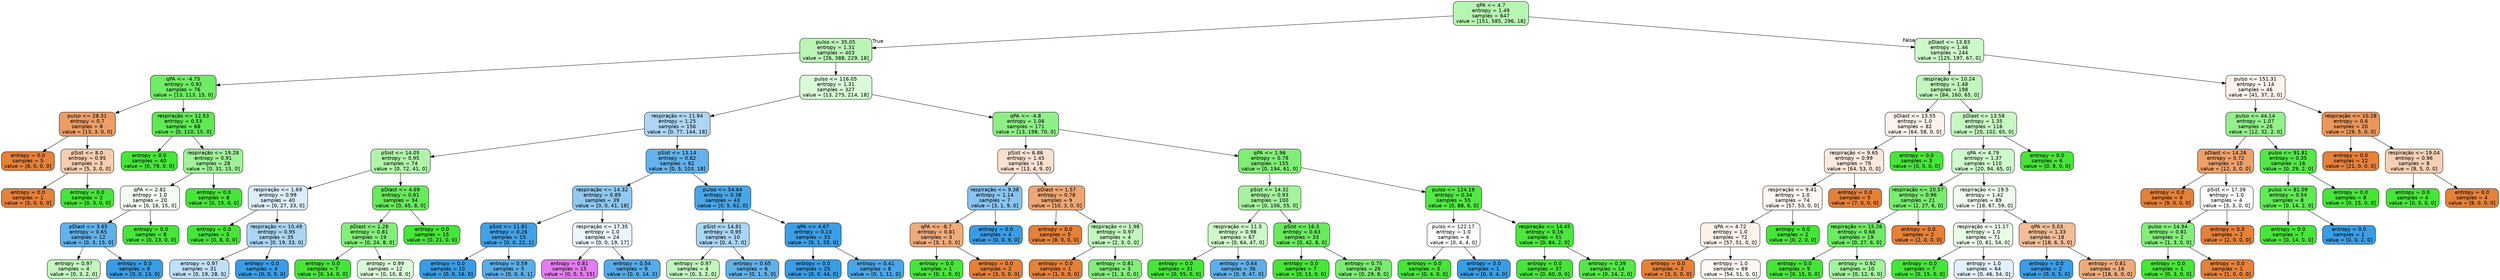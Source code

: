 digraph Tree {
node [shape=box, style="filled, rounded", color="black", fontname="helvetica"] ;
edge [fontname="helvetica"] ;
0 [label="qPA <= 4.7\nentropy = 1.49\nsamples = 647\nvalue = [151, 585, 296, 18]", fillcolor="#b8f5b3"] ;
1 [label="pulso <= 35.05\nentropy = 1.31\nsamples = 403\nvalue = [26, 388, 229, 18]", fillcolor="#bbf5b6"] ;
0 -> 1 [labeldistance=2.5, labelangle=45, headlabel="True"] ;
2 [label="qPA <= -4.75\nentropy = 0.92\nsamples = 76\nvalue = [13, 113, 15, 0]", fillcolor="#70eb65"] ;
1 -> 2 ;
3 [label="pulso <= 28.31\nentropy = 0.7\nsamples = 8\nvalue = [13, 3, 0, 0]", fillcolor="#eb9e67"] ;
2 -> 3 ;
4 [label="entropy = 0.0\nsamples = 5\nvalue = [8, 0, 0, 0]", fillcolor="#e58139"] ;
3 -> 4 ;
5 [label="pSist <= 8.0\nentropy = 0.95\nsamples = 3\nvalue = [5, 3, 0, 0]", fillcolor="#f5cdb0"] ;
3 -> 5 ;
6 [label="entropy = 0.0\nsamples = 1\nvalue = [5, 0, 0, 0]", fillcolor="#e58139"] ;
5 -> 6 ;
7 [label="entropy = 0.0\nsamples = 2\nvalue = [0, 3, 0, 0]", fillcolor="#47e539"] ;
5 -> 7 ;
8 [label="respiração <= 12.53\nentropy = 0.53\nsamples = 68\nvalue = [0, 110, 15, 0]", fillcolor="#60e954"] ;
2 -> 8 ;
9 [label="entropy = 0.0\nsamples = 40\nvalue = [0, 79, 0, 0]", fillcolor="#47e539"] ;
8 -> 9 ;
10 [label="respiração <= 19.28\nentropy = 0.91\nsamples = 28\nvalue = [0, 31, 15, 0]", fillcolor="#a0f299"] ;
8 -> 10 ;
11 [label="qPA <= 2.82\nentropy = 1.0\nsamples = 20\nvalue = [0, 16, 15, 0]", fillcolor="#f4fdf3"] ;
10 -> 11 ;
12 [label="pDiast <= 3.65\nentropy = 0.65\nsamples = 12\nvalue = [0, 3, 15, 0]", fillcolor="#61b1ea"] ;
11 -> 12 ;
13 [label="entropy = 0.97\nsamples = 4\nvalue = [0, 3, 2, 0]", fillcolor="#c2f6bd"] ;
12 -> 13 ;
14 [label="entropy = 0.0\nsamples = 8\nvalue = [0, 0, 13, 0]", fillcolor="#399de5"] ;
12 -> 14 ;
15 [label="entropy = 0.0\nsamples = 8\nvalue = [0, 13, 0, 0]", fillcolor="#47e539"] ;
11 -> 15 ;
16 [label="entropy = 0.0\nsamples = 8\nvalue = [0, 15, 0, 0]", fillcolor="#47e539"] ;
10 -> 16 ;
17 [label="pulso <= 116.05\nentropy = 1.31\nsamples = 327\nvalue = [13, 275, 214, 18]", fillcolor="#dafad8"] ;
1 -> 17 ;
18 [label="respiração <= 11.94\nentropy = 1.25\nsamples = 156\nvalue = [0, 77, 144, 18]", fillcolor="#add6f4"] ;
17 -> 18 ;
19 [label="pSist <= 14.05\nentropy = 0.95\nsamples = 74\nvalue = [0, 72, 41, 0]", fillcolor="#b0f4aa"] ;
18 -> 19 ;
20 [label="respiração <= 1.69\nentropy = 0.99\nsamples = 40\nvalue = [0, 27, 33, 0]", fillcolor="#dbedfa"] ;
19 -> 20 ;
21 [label="entropy = 0.0\nsamples = 5\nvalue = [0, 8, 0, 0]", fillcolor="#47e539"] ;
20 -> 21 ;
22 [label="respiração <= 10.49\nentropy = 0.95\nsamples = 35\nvalue = [0, 19, 33, 0]", fillcolor="#abd5f4"] ;
20 -> 22 ;
23 [label="entropy = 0.97\nsamples = 31\nvalue = [0, 19, 28, 0]", fillcolor="#bfe0f7"] ;
22 -> 23 ;
24 [label="entropy = 0.0\nsamples = 4\nvalue = [0, 0, 5, 0]", fillcolor="#399de5"] ;
22 -> 24 ;
25 [label="pDiast <= 4.69\nentropy = 0.61\nsamples = 34\nvalue = [0, 45, 8, 0]", fillcolor="#68ea5c"] ;
19 -> 25 ;
26 [label="pDiast <= 1.26\nentropy = 0.81\nsamples = 19\nvalue = [0, 24, 8, 0]", fillcolor="#84ee7b"] ;
25 -> 26 ;
27 [label="entropy = 0.0\nsamples = 7\nvalue = [0, 14, 0, 0]", fillcolor="#47e539"] ;
26 -> 27 ;
28 [label="entropy = 0.99\nsamples = 12\nvalue = [0, 10, 8, 0]", fillcolor="#dafad7"] ;
26 -> 28 ;
29 [label="entropy = 0.0\nsamples = 15\nvalue = [0, 21, 0, 0]", fillcolor="#47e539"] ;
25 -> 29 ;
30 [label="pSist <= 13.14\nentropy = 0.82\nsamples = 82\nvalue = [0, 5, 103, 18]", fillcolor="#63b2eb"] ;
18 -> 30 ;
31 [label="respiração <= 14.32\nentropy = 0.89\nsamples = 39\nvalue = [0, 0, 41, 18]", fillcolor="#90c8f0"] ;
30 -> 31 ;
32 [label="pSist <= 11.81\nentropy = 0.26\nsamples = 15\nvalue = [0, 0, 22, 1]", fillcolor="#42a1e6"] ;
31 -> 32 ;
33 [label="entropy = 0.0\nsamples = 10\nvalue = [0, 0, 16, 0]", fillcolor="#399de5"] ;
32 -> 33 ;
34 [label="entropy = 0.59\nsamples = 5\nvalue = [0, 0, 6, 1]", fillcolor="#5aade9"] ;
32 -> 34 ;
35 [label="respiração <= 17.35\nentropy = 1.0\nsamples = 24\nvalue = [0, 0, 19, 17]", fillcolor="#eaf5fc"] ;
31 -> 35 ;
36 [label="entropy = 0.81\nsamples = 15\nvalue = [0, 0, 5, 15]", fillcolor="#e47bee"] ;
35 -> 36 ;
37 [label="entropy = 0.54\nsamples = 9\nvalue = [0, 0, 14, 2]", fillcolor="#55abe9"] ;
35 -> 37 ;
38 [label="pulso <= 54.64\nentropy = 0.38\nsamples = 43\nvalue = [0, 5, 62, 0]", fillcolor="#49a5e7"] ;
30 -> 38 ;
39 [label="pSist <= 14.81\nentropy = 0.95\nsamples = 10\nvalue = [0, 4, 7, 0]", fillcolor="#aad5f4"] ;
38 -> 39 ;
40 [label="entropy = 0.97\nsamples = 4\nvalue = [0, 3, 2, 0]", fillcolor="#c2f6bd"] ;
39 -> 40 ;
41 [label="entropy = 0.65\nsamples = 6\nvalue = [0, 1, 5, 0]", fillcolor="#61b1ea"] ;
39 -> 41 ;
42 [label="qPA <= 4.67\nentropy = 0.13\nsamples = 33\nvalue = [0, 1, 55, 0]", fillcolor="#3d9fe5"] ;
38 -> 42 ;
43 [label="entropy = 0.0\nsamples = 25\nvalue = [0, 0, 44, 0]", fillcolor="#399de5"] ;
42 -> 43 ;
44 [label="entropy = 0.41\nsamples = 8\nvalue = [0, 1, 11, 0]", fillcolor="#4ba6e7"] ;
42 -> 44 ;
45 [label="qPA <= -4.8\nentropy = 1.06\nsamples = 171\nvalue = [13, 198, 70, 0]", fillcolor="#8fef87"] ;
17 -> 45 ;
46 [label="pSist <= 6.86\nentropy = 1.45\nsamples = 16\nvalue = [13, 4, 9, 0]", fillcolor="#f9e1d0"] ;
45 -> 46 ;
47 [label="respiração <= 9.38\nentropy = 1.14\nsamples = 7\nvalue = [3, 1, 9, 0]", fillcolor="#88c4ef"] ;
46 -> 47 ;
48 [label="qPA <= -8.7\nentropy = 0.81\nsamples = 3\nvalue = [3, 1, 0, 0]", fillcolor="#eeab7b"] ;
47 -> 48 ;
49 [label="entropy = 0.0\nsamples = 1\nvalue = [0, 1, 0, 0]", fillcolor="#47e539"] ;
48 -> 49 ;
50 [label="entropy = 0.0\nsamples = 2\nvalue = [3, 0, 0, 0]", fillcolor="#e58139"] ;
48 -> 50 ;
51 [label="entropy = 0.0\nsamples = 4\nvalue = [0, 0, 9, 0]", fillcolor="#399de5"] ;
47 -> 51 ;
52 [label="pDiast <= 1.57\nentropy = 0.78\nsamples = 9\nvalue = [10, 3, 0, 0]", fillcolor="#eda774"] ;
46 -> 52 ;
53 [label="entropy = 0.0\nsamples = 5\nvalue = [8, 0, 0, 0]", fillcolor="#e58139"] ;
52 -> 53 ;
54 [label="respiração <= 1.98\nentropy = 0.97\nsamples = 4\nvalue = [2, 3, 0, 0]", fillcolor="#c2f6bd"] ;
52 -> 54 ;
55 [label="entropy = 0.0\nsamples = 1\nvalue = [1, 0, 0, 0]", fillcolor="#e58139"] ;
54 -> 55 ;
56 [label="entropy = 0.81\nsamples = 3\nvalue = [1, 3, 0, 0]", fillcolor="#84ee7b"] ;
54 -> 56 ;
57 [label="qPA <= 1.96\nentropy = 0.79\nsamples = 155\nvalue = [0, 194, 61, 0]", fillcolor="#81ed77"] ;
45 -> 57 ;
58 [label="pSist <= 14.32\nentropy = 0.93\nsamples = 100\nvalue = [0, 106, 55, 0]", fillcolor="#a6f2a0"] ;
57 -> 58 ;
59 [label="respiração <= 11.5\nentropy = 0.98\nsamples = 67\nvalue = [0, 64, 47, 0]", fillcolor="#cef8ca"] ;
58 -> 59 ;
60 [label="entropy = 0.0\nsamples = 31\nvalue = [0, 55, 0, 0]", fillcolor="#47e539"] ;
59 -> 60 ;
61 [label="entropy = 0.64\nsamples = 36\nvalue = [0, 9, 47, 0]", fillcolor="#5fb0ea"] ;
59 -> 61 ;
62 [label="pSist <= 16.3\nentropy = 0.63\nsamples = 33\nvalue = [0, 42, 8, 0]", fillcolor="#6aea5f"] ;
58 -> 62 ;
63 [label="entropy = 0.0\nsamples = 7\nvalue = [0, 13, 0, 0]", fillcolor="#47e539"] ;
62 -> 63 ;
64 [label="entropy = 0.75\nsamples = 26\nvalue = [0, 29, 8, 0]", fillcolor="#7aec70"] ;
62 -> 64 ;
65 [label="pulso <= 124.19\nentropy = 0.34\nsamples = 55\nvalue = [0, 88, 6, 0]", fillcolor="#54e746"] ;
57 -> 65 ;
66 [label="pulso <= 122.17\nentropy = 1.0\nsamples = 4\nvalue = [0, 4, 4, 0]", fillcolor="#ffffff"] ;
65 -> 66 ;
67 [label="entropy = 0.0\nsamples = 3\nvalue = [0, 4, 0, 0]", fillcolor="#47e539"] ;
66 -> 67 ;
68 [label="entropy = 0.0\nsamples = 1\nvalue = [0, 0, 4, 0]", fillcolor="#399de5"] ;
66 -> 68 ;
69 [label="respiração <= 14.45\nentropy = 0.16\nsamples = 51\nvalue = [0, 84, 2, 0]", fillcolor="#4be63e"] ;
65 -> 69 ;
70 [label="entropy = 0.0\nsamples = 37\nvalue = [0, 60, 0, 0]", fillcolor="#47e539"] ;
69 -> 70 ;
71 [label="entropy = 0.39\nsamples = 14\nvalue = [0, 24, 2, 0]", fillcolor="#56e749"] ;
69 -> 71 ;
72 [label="pDiast <= 13.83\nentropy = 1.46\nsamples = 244\nvalue = [125, 197, 67, 0]", fillcolor="#cdf8c9"] ;
0 -> 72 [labeldistance=2.5, labelangle=-45, headlabel="False"] ;
73 [label="respiração <= 10.24\nentropy = 1.48\nsamples = 198\nvalue = [84, 160, 65, 0]", fillcolor="#c1f6bc"] ;
72 -> 73 ;
74 [label="pDiast <= 13.55\nentropy = 1.0\nsamples = 82\nvalue = [64, 58, 0, 0]", fillcolor="#fdf3ec"] ;
73 -> 74 ;
75 [label="respiração <= 9.65\nentropy = 0.99\nsamples = 79\nvalue = [64, 53, 0, 0]", fillcolor="#fbe9dd"] ;
74 -> 75 ;
76 [label="respiração <= 9.41\nentropy = 1.0\nsamples = 74\nvalue = [57, 53, 0, 0]", fillcolor="#fdf6f1"] ;
75 -> 76 ;
77 [label="qPA <= 4.72\nentropy = 1.0\nsamples = 72\nvalue = [57, 51, 0, 0]", fillcolor="#fcf2ea"] ;
76 -> 77 ;
78 [label="entropy = 0.0\nsamples = 3\nvalue = [3, 0, 0, 0]", fillcolor="#e58139"] ;
77 -> 78 ;
79 [label="entropy = 1.0\nsamples = 69\nvalue = [54, 51, 0, 0]", fillcolor="#fef8f4"] ;
77 -> 79 ;
80 [label="entropy = 0.0\nsamples = 2\nvalue = [0, 2, 0, 0]", fillcolor="#47e539"] ;
76 -> 80 ;
81 [label="entropy = 0.0\nsamples = 5\nvalue = [7, 0, 0, 0]", fillcolor="#e58139"] ;
75 -> 81 ;
82 [label="entropy = 0.0\nsamples = 3\nvalue = [0, 5, 0, 0]", fillcolor="#47e539"] ;
74 -> 82 ;
83 [label="pDiast <= 13.58\nentropy = 1.35\nsamples = 116\nvalue = [20, 102, 65, 0]", fillcolor="#c7f7c3"] ;
73 -> 83 ;
84 [label="qPA <= 4.79\nentropy = 1.37\nsamples = 110\nvalue = [20, 94, 65, 0]", fillcolor="#d0f8cd"] ;
83 -> 84 ;
85 [label="respiração <= 20.57\nentropy = 0.96\nsamples = 21\nvalue = [2, 27, 6, 0]", fillcolor="#7aec70"] ;
84 -> 85 ;
86 [label="respiração <= 15.26\nentropy = 0.68\nsamples = 19\nvalue = [0, 27, 6, 0]", fillcolor="#70eb65"] ;
85 -> 86 ;
87 [label="entropy = 0.0\nsamples = 9\nvalue = [0, 15, 0, 0]", fillcolor="#47e539"] ;
86 -> 87 ;
88 [label="entropy = 0.92\nsamples = 10\nvalue = [0, 12, 6, 0]", fillcolor="#a3f29c"] ;
86 -> 88 ;
89 [label="entropy = 0.0\nsamples = 2\nvalue = [2, 0, 0, 0]", fillcolor="#e58139"] ;
85 -> 89 ;
90 [label="respiração <= 19.5\nentropy = 1.42\nsamples = 89\nvalue = [18, 67, 59, 0]", fillcolor="#eefdec"] ;
84 -> 90 ;
91 [label="respiração <= 11.17\nentropy = 1.0\nsamples = 71\nvalue = [0, 61, 54, 0]", fillcolor="#eafce8"] ;
90 -> 91 ;
92 [label="entropy = 0.0\nsamples = 7\nvalue = [0, 15, 0, 0]", fillcolor="#47e539"] ;
91 -> 92 ;
93 [label="entropy = 1.0\nsamples = 64\nvalue = [0, 46, 54, 0]", fillcolor="#e2f0fb"] ;
91 -> 93 ;
94 [label="qPA <= 5.03\nentropy = 1.33\nsamples = 18\nvalue = [18, 6, 5, 0]", fillcolor="#f1bd98"] ;
90 -> 94 ;
95 [label="entropy = 0.0\nsamples = 2\nvalue = [0, 0, 5, 0]", fillcolor="#399de5"] ;
94 -> 95 ;
96 [label="entropy = 0.81\nsamples = 16\nvalue = [18, 6, 0, 0]", fillcolor="#eeab7b"] ;
94 -> 96 ;
97 [label="entropy = 0.0\nsamples = 6\nvalue = [0, 8, 0, 0]", fillcolor="#47e539"] ;
83 -> 97 ;
98 [label="pulso <= 151.31\nentropy = 1.14\nsamples = 46\nvalue = [41, 37, 2, 0]", fillcolor="#fdf3ed"] ;
72 -> 98 ;
99 [label="pulso <= 44.14\nentropy = 1.07\nsamples = 26\nvalue = [12, 32, 2, 0]", fillcolor="#93f08b"] ;
98 -> 99 ;
100 [label="pDiast <= 14.26\nentropy = 0.72\nsamples = 10\nvalue = [12, 3, 0, 0]", fillcolor="#eca06a"] ;
99 -> 100 ;
101 [label="entropy = 0.0\nsamples = 6\nvalue = [9, 0, 0, 0]", fillcolor="#e58139"] ;
100 -> 101 ;
102 [label="pSist <= 17.39\nentropy = 1.0\nsamples = 4\nvalue = [3, 3, 0, 0]", fillcolor="#ffffff"] ;
100 -> 102 ;
103 [label="pulso <= 14.94\nentropy = 0.81\nsamples = 2\nvalue = [1, 3, 0, 0]", fillcolor="#84ee7b"] ;
102 -> 103 ;
104 [label="entropy = 0.0\nsamples = 1\nvalue = [0, 3, 0, 0]", fillcolor="#47e539"] ;
103 -> 104 ;
105 [label="entropy = 0.0\nsamples = 1\nvalue = [1, 0, 0, 0]", fillcolor="#e58139"] ;
103 -> 105 ;
106 [label="entropy = 0.0\nsamples = 2\nvalue = [2, 0, 0, 0]", fillcolor="#e58139"] ;
102 -> 106 ;
107 [label="pulso <= 91.81\nentropy = 0.35\nsamples = 16\nvalue = [0, 29, 2, 0]", fillcolor="#54e747"] ;
99 -> 107 ;
108 [label="pulso <= 81.09\nentropy = 0.54\nsamples = 8\nvalue = [0, 14, 2, 0]", fillcolor="#61e955"] ;
107 -> 108 ;
109 [label="entropy = 0.0\nsamples = 7\nvalue = [0, 14, 0, 0]", fillcolor="#47e539"] ;
108 -> 109 ;
110 [label="entropy = 0.0\nsamples = 1\nvalue = [0, 0, 2, 0]", fillcolor="#399de5"] ;
108 -> 110 ;
111 [label="entropy = 0.0\nsamples = 8\nvalue = [0, 15, 0, 0]", fillcolor="#47e539"] ;
107 -> 111 ;
112 [label="respiração <= 10.28\nentropy = 0.6\nsamples = 20\nvalue = [29, 5, 0, 0]", fillcolor="#e9975b"] ;
98 -> 112 ;
113 [label="entropy = 0.0\nsamples = 12\nvalue = [21, 0, 0, 0]", fillcolor="#e58139"] ;
112 -> 113 ;
114 [label="respiração <= 19.04\nentropy = 0.96\nsamples = 8\nvalue = [8, 5, 0, 0]", fillcolor="#f5d0b5"] ;
112 -> 114 ;
115 [label="entropy = 0.0\nsamples = 4\nvalue = [0, 5, 0, 0]", fillcolor="#47e539"] ;
114 -> 115 ;
116 [label="entropy = 0.0\nsamples = 4\nvalue = [8, 0, 0, 0]", fillcolor="#e58139"] ;
114 -> 116 ;
}